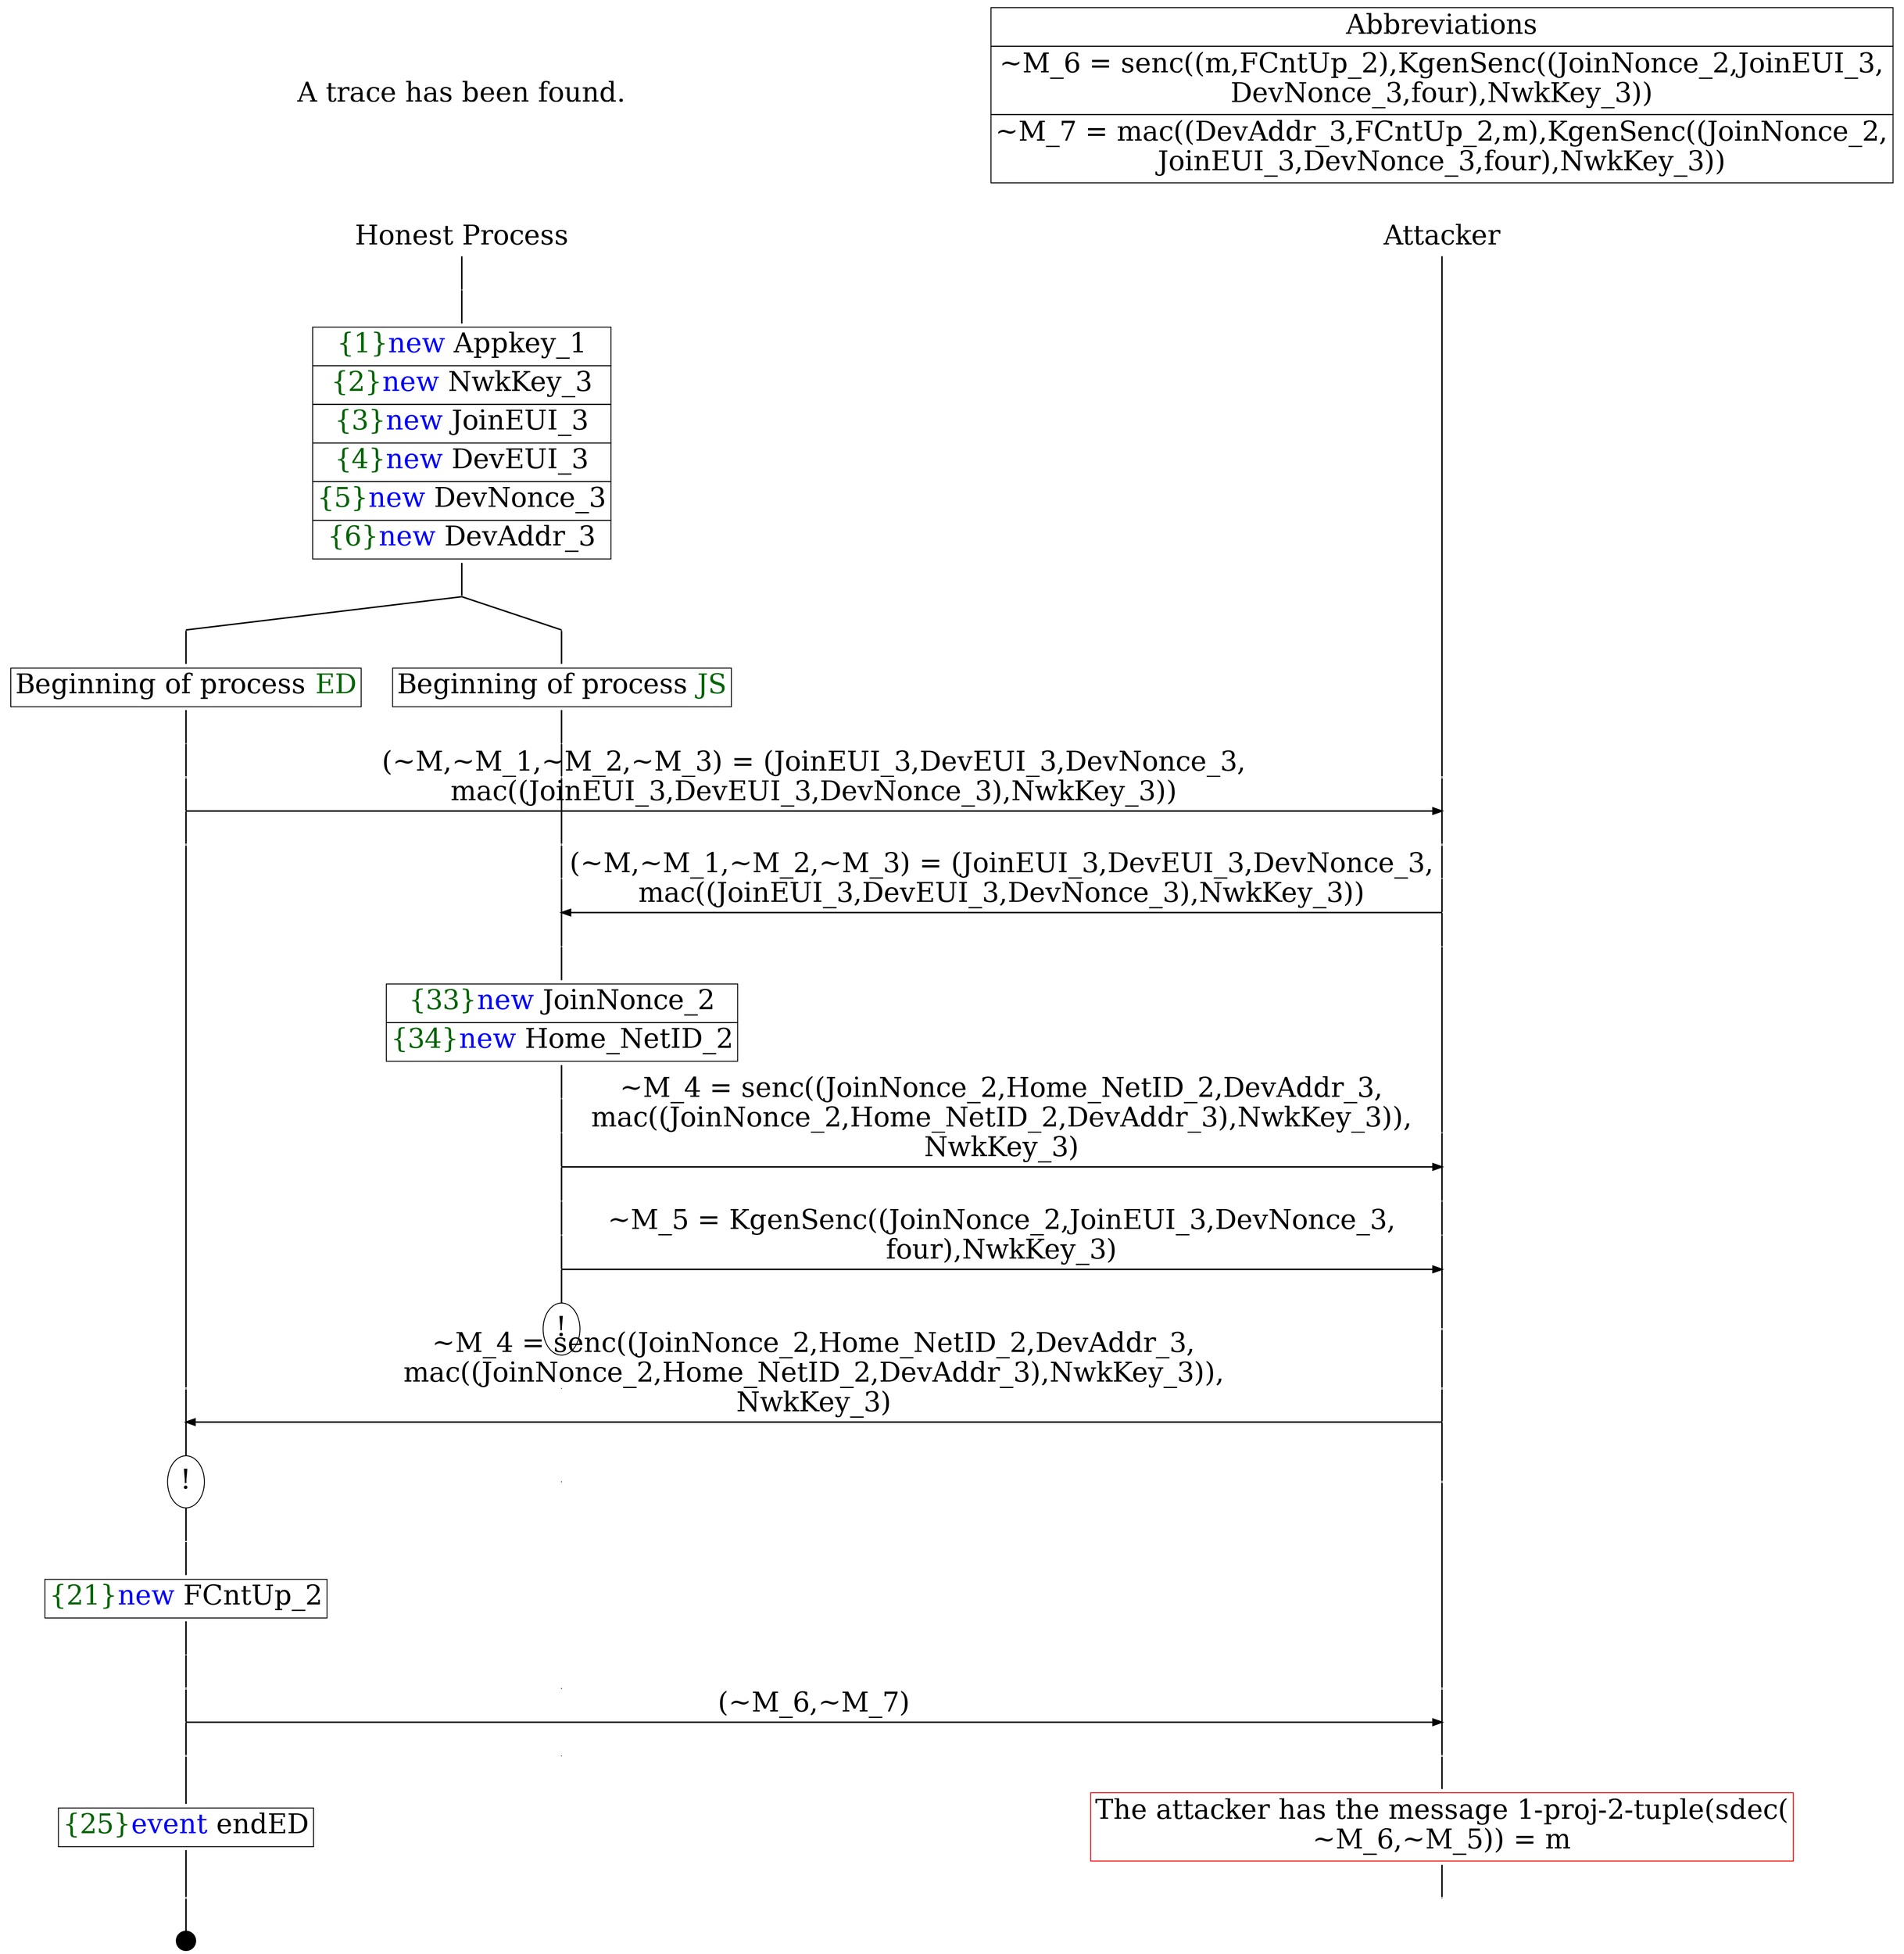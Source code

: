 digraph {
graph [ordering = out]
edge [arrowhead = none, penwidth = 1.6, fontsize = 30]
node [shape = point, width = 0, height = 0, fontsize = 30]
Trace [label = <A trace has been found.<br/>
>, shape = plaintext]
P0__0 [label = "Honest Process", shape = plaintext]
P__0 [label = "Attacker", shape = plaintext]
Trace -> P0__0 [label = "", style = invisible, weight = 100]{rank = same; P0__0 P__0}
P0__0 -> P0__1 [label = <>, weight = 100]
P0__1 -> P0__2 [label = <>, weight = 100]
P0__2 [shape = plaintext, label = <<TABLE BORDER="0" CELLBORDER="1" CELLSPACING="0" CELLPADDING="4"> <TR><TD><FONT COLOR="darkgreen">{1}</FONT><FONT COLOR="blue">new </FONT>Appkey_1</TD></TR><TR><TD><FONT COLOR="darkgreen">{2}</FONT><FONT COLOR="blue">new </FONT>NwkKey_3</TD></TR><TR><TD><FONT COLOR="darkgreen">{3}</FONT><FONT COLOR="blue">new </FONT>JoinEUI_3</TD></TR><TR><TD><FONT COLOR="darkgreen">{4}</FONT><FONT COLOR="blue">new </FONT>DevEUI_3</TD></TR><TR><TD><FONT COLOR="darkgreen">{5}</FONT><FONT COLOR="blue">new </FONT>DevNonce_3</TD></TR><TR><TD><FONT COLOR="darkgreen">{6}</FONT><FONT COLOR="blue">new </FONT>DevAddr_3</TD></TR></TABLE>>]
P0__2 -> P0__3 [label = <>, weight = 100]
/*RPar */
P0__3 -> P0_1__3 [label = <>]
P0__3 -> P0_0__3 [label = <>]
P0__3 [label = "", fixedsize = false, width = 0, height = 0, shape = none]
{rank = same; P0_0__3 P0_1__3}
P0_0__3 -> P0_0__4 [label = <>, weight = 100]
P0_0__4 [shape = plaintext, label = <<TABLE BORDER="0" CELLBORDER="1" CELLSPACING="0" CELLPADDING="4"> <TR><TD>Beginning of process <FONT COLOR="darkgreen">JS</FONT></TD></TR></TABLE>>]
P0_0__4 -> P0_0__5 [label = <>, weight = 100]
P0_1__3 -> P0_1__4 [label = <>, weight = 100]
P0_1__4 [shape = plaintext, label = <<TABLE BORDER="0" CELLBORDER="1" CELLSPACING="0" CELLPADDING="4"> <TR><TD>Beginning of process <FONT COLOR="darkgreen">ED</FONT></TD></TR></TABLE>>]
P0_1__4 -> P0_1__5 [label = <>, weight = 100]
P0_1__5 -> P0_1__6 [label = <>, weight = 100]
P0_0__5 -> P0_0__6 [label = <>, weight = 100]
P__0 -> P__1 [label = <>, weight = 100]
{rank = same; P__1 P0_0__6 P0_1__6}
P0_1__6 -> P0_1__7 [label = <>, weight = 100]
P__1 -> P__2 [label = <>, weight = 100]
{rank = same; P__2 P0_1__7}
P0_1__7 -> P__2 [label = <(~M,~M_1,~M_2,~M_3) = (JoinEUI_3,DevEUI_3,DevNonce_3,<br/>
mac((JoinEUI_3,DevEUI_3,DevNonce_3),NwkKey_3))>, arrowhead = normal]
P0_1__7 -> P0_1__8 [label = <>, weight = 100]
P0_0__6 -> P0_0__7 [label = <>, weight = 100]
P__2 -> P__3 [label = <>, weight = 100]
{rank = same; P__3 P0_0__7 P0_1__8}
P0_0__7 -> P0_0__8 [label = <>, weight = 100]
P__3 -> P__4 [label = <>, weight = 100]
{rank = same; P__4 P0_0__8}
P0_0__8 -> P0_0__9 [label = <>, weight = 100]
P__4 -> P__5 [label = <>, weight = 100]
{rank = same; P__5 P0_0__9}
P0_0__9 -> P__5 [label = <(~M,~M_1,~M_2,~M_3) = (JoinEUI_3,DevEUI_3,DevNonce_3,<br/>
mac((JoinEUI_3,DevEUI_3,DevNonce_3),NwkKey_3))>, dir = back, arrowhead = normal]
P0_0__9 -> P0_0__10 [label = <>, weight = 100]
P__5 -> P__6 [label = <>, weight = 100]
{rank = same; P__6 P0_0__10}
P0_0__10 -> P0_0__11 [label = <>, weight = 100]
P0_0__11 [shape = plaintext, label = <<TABLE BORDER="0" CELLBORDER="1" CELLSPACING="0" CELLPADDING="4"> <TR><TD><FONT COLOR="darkgreen">{33}</FONT><FONT COLOR="blue">new </FONT>JoinNonce_2</TD></TR><TR><TD><FONT COLOR="darkgreen">{34}</FONT><FONT COLOR="blue">new </FONT>Home_NetID_2</TD></TR></TABLE>>]
P0_0__11 -> P0_0__12 [label = <>, weight = 100]
P0_0__12 -> P0_0__13 [label = <>, weight = 100]
P__6 -> P__7 [label = <>, weight = 100]
{rank = same; P__7 P0_0__13}
P0_0__13 -> P0_0__14 [label = <>, weight = 100]
P__7 -> P__8 [label = <>, weight = 100]
{rank = same; P__8 P0_0__14}
P0_0__14 -> P__8 [label = <~M_4 = senc((JoinNonce_2,Home_NetID_2,DevAddr_3,<br/>
mac((JoinNonce_2,Home_NetID_2,DevAddr_3),NwkKey_3)),<br/>
NwkKey_3)>, arrowhead = normal]
P0_0__14 -> P0_0__15 [label = <>, weight = 100]
P__8 -> P__9 [label = <>, weight = 100]
{rank = same; P__9 P0_0__15}
P0_0__15 -> P0_0__16 [label = <>, weight = 100]
P__9 -> P__10 [label = <>, weight = 100]
{rank = same; P__10 P0_0__16}
P0_0__16 -> P0_0__17 [label = <>, weight = 100]
P__10 -> P__11 [label = <>, weight = 100]
{rank = same; P__11 P0_0__17}
P0_0__17 -> P__11 [label = <~M_5 = KgenSenc((JoinNonce_2,JoinEUI_3,DevNonce_3,<br/>
four),NwkKey_3)>, arrowhead = normal]
P0_0__17 -> P0_0__18 [label = <>, weight = 100]
P__11 -> P__12 [label = <>, weight = 100]
{rank = same; P__12 P0_0__18}
P0_0__18 [label = "!", shape = ellipse]
P0_1__8 -> P0_1__9 [label = <>, weight = 100]
P0_0__19 [label = "", style = invisible]
P0_0__18 -> P0_0__19 [label = <>, weight = 100, style = invisible]
P__12 -> P__13 [label = <>, weight = 100]
{rank = same; P__13 P0_0__19 P0_1__9}
P0_1__9 -> P0_1__10 [label = <>, weight = 100]
P__13 -> P__14 [label = <>, weight = 100]
{rank = same; P__14 P0_1__10}
P0_1__10 -> P__14 [label = <~M_4 = senc((JoinNonce_2,Home_NetID_2,DevAddr_3,<br/>
mac((JoinNonce_2,Home_NetID_2,DevAddr_3),NwkKey_3)),<br/>
NwkKey_3)>, dir = back, arrowhead = normal]
P0_1__10 -> P0_1__11 [label = <>, weight = 100]
P0_0__20 [label = "", style = invisible]
P0_0__19 -> P0_0__20 [label = <>, weight = 100, style = invisible]
P__14 -> P__15 [label = <>, weight = 100]
{rank = same; P__15 P0_0__20 P0_1__11}
P0_1__11 [label = "!", shape = ellipse]
P0_1_0__11 [label = "", fixedsize = false, width = 0, height = 0, shape = none]
P0_1__11 -> P0_1_0__11 [label = <>, weight = 100]
P0_1_0__11 -> P0_1_0__12 [label = <>, weight = 100]
P0_1_0__12 [shape = plaintext, label = <<TABLE BORDER="0" CELLBORDER="1" CELLSPACING="0" CELLPADDING="4"> <TR><TD><FONT COLOR="darkgreen">{21}</FONT><FONT COLOR="blue">new </FONT>FCntUp_2</TD></TR></TABLE>>]
P0_1_0__12 -> P0_1_0__13 [label = <>, weight = 100]
P0_1_0__13 -> P0_1_0__14 [label = <>, weight = 100]
P0_0__21 [label = "", style = invisible]
P0_0__20 -> P0_0__21 [label = <>, weight = 100, style = invisible]
P__15 -> P__16 [label = <>, weight = 100]
{rank = same; P__16 P0_0__21 P0_1_0__14}
P0_1_0__14 -> P0_1_0__15 [label = <>, weight = 100]
P__16 -> P__17 [label = <>, weight = 100]
{rank = same; P__17 P0_1_0__15}
P0_1_0__15 -> P__17 [label = <(~M_6,~M_7)>, arrowhead = normal]
P0_1_0__15 -> P0_1_0__16 [label = <>, weight = 100]
P0_0__22 [label = "", style = invisible]
P0_0__21 -> P0_0__22 [label = <>, weight = 100, style = invisible]
P__17 -> P__18 [label = <>, weight = 100]
{rank = same; P__18 P0_0__22 P0_1_0__16}
P0_1_0__16 -> P0_1_0__17 [label = <>, weight = 100]
P0_1_0__17 [shape = plaintext, label = <<TABLE BORDER="0" CELLBORDER="1" CELLSPACING="0" CELLPADDING="4"> <TR><TD><FONT COLOR="darkgreen">{25}</FONT><FONT COLOR="blue">event</FONT> endED</TD></TR></TABLE>>]
P0_1_0__17 -> P0_1_0__18 [label = <>, weight = 100]
P0_1_0__19 [label = "", width = 0.3, height = 0.3]
P0_1_0__18 -> P0_1_0__19 [label = <>, weight = 100]
P__18 -> P__19 [label = <>, weight = 100]
P__19 [color = red, shape = plaintext, label = <<TABLE BORDER="0" CELLBORDER="1" CELLSPACING="0" CELLPADDING="4"> <TR><TD>The attacker has the message 1-proj-2-tuple(sdec(<br/>
~M_6,~M_5)) = m</TD></TR></TABLE>>]
P__19 -> P__20 [label = <>, weight = 100]
Abbrev [shape = plaintext, label = <<TABLE BORDER="0" CELLBORDER="1" CELLSPACING="0" CELLPADDING="4"><TR> <TD> Abbreviations </TD></TR><TR><TD>~M_6 = senc((m,FCntUp_2),KgenSenc((JoinNonce_2,JoinEUI_3,<br/>
DevNonce_3,four),NwkKey_3))</TD></TR><TR><TD>~M_7 = mac((DevAddr_3,FCntUp_2,m),KgenSenc((JoinNonce_2,<br/>
JoinEUI_3,DevNonce_3,four),NwkKey_3))</TD></TR></TABLE>>]Abbrev -> P__0 [style = invisible, weight =100]}